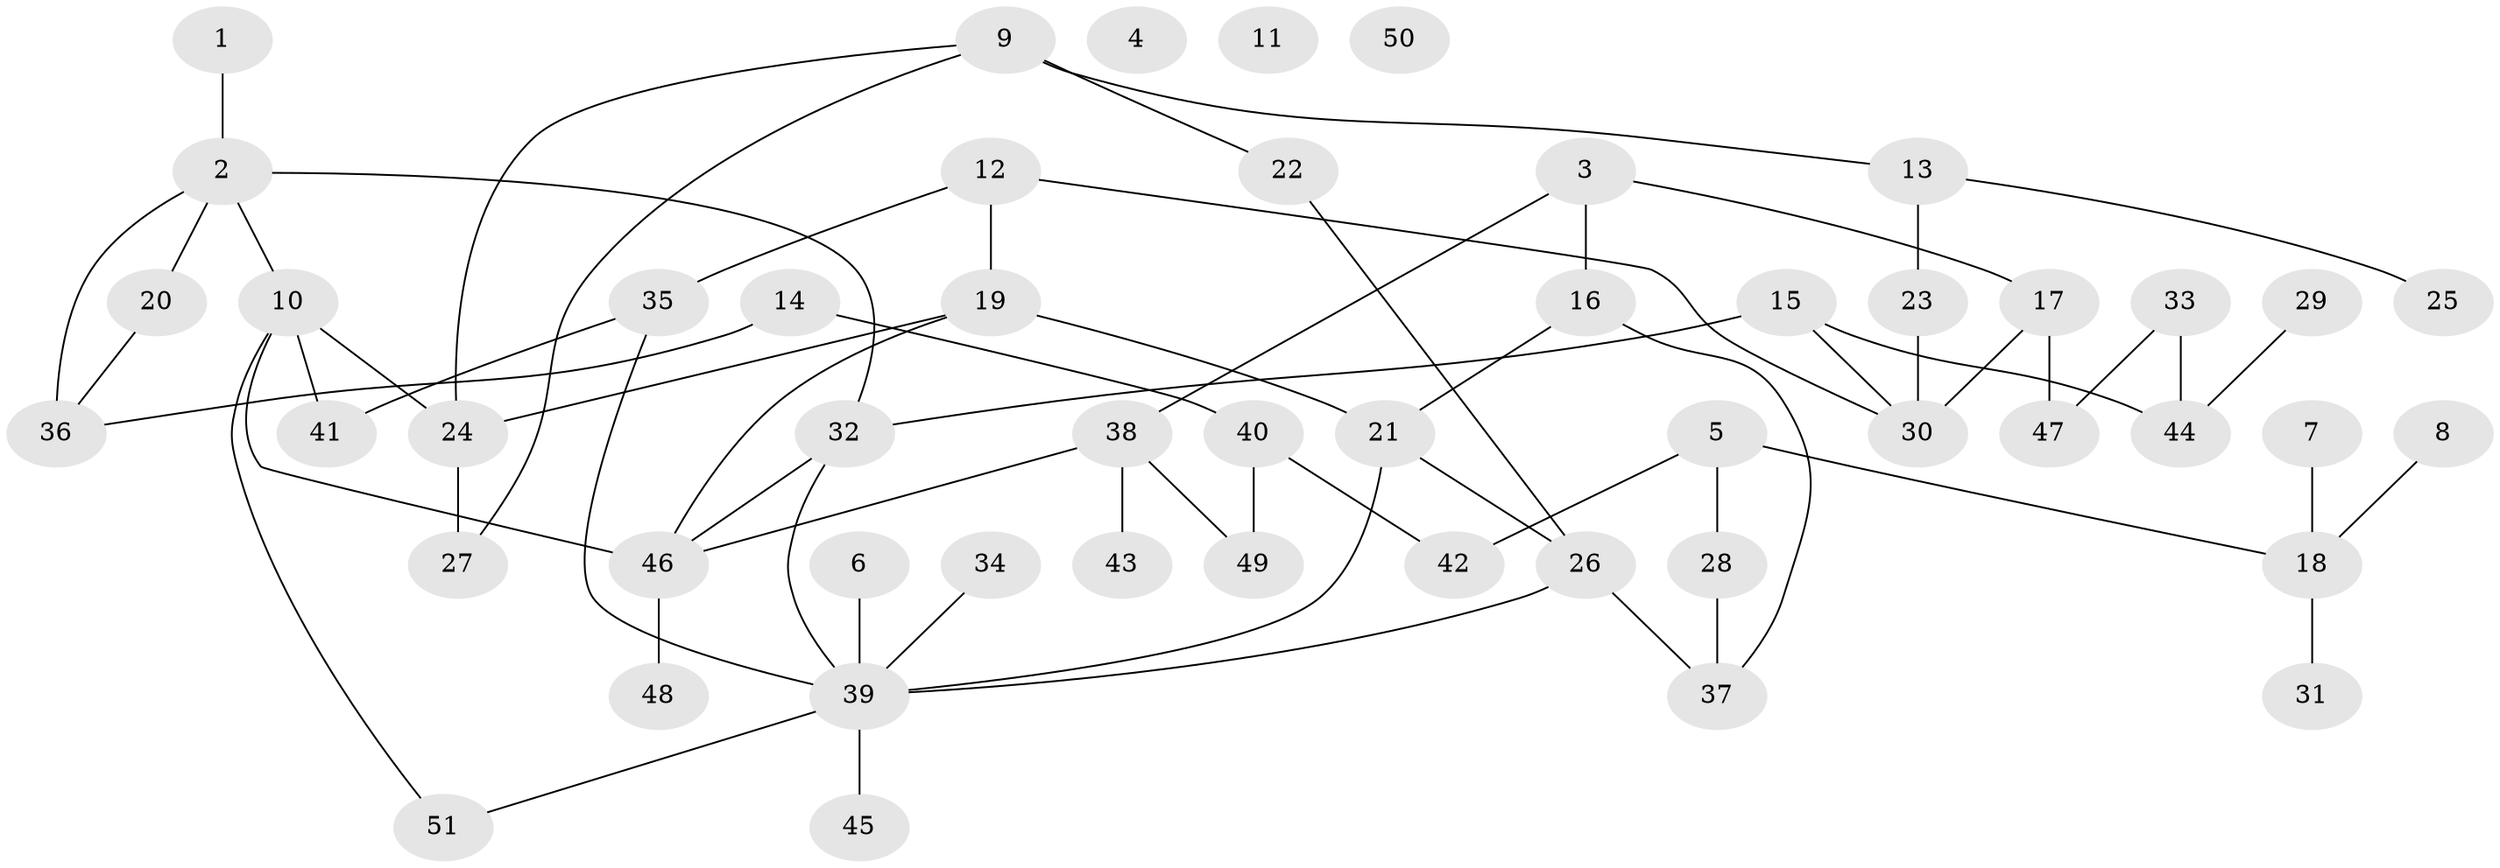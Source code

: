 // coarse degree distribution, {4: 0.1388888888888889, 3: 0.2777777777777778, 0: 0.08333333333333333, 1: 0.25, 8: 0.027777777777777776, 5: 0.05555555555555555, 2: 0.1388888888888889, 9: 0.027777777777777776}
// Generated by graph-tools (version 1.1) at 2025/23/03/03/25 07:23:28]
// undirected, 51 vertices, 65 edges
graph export_dot {
graph [start="1"]
  node [color=gray90,style=filled];
  1;
  2;
  3;
  4;
  5;
  6;
  7;
  8;
  9;
  10;
  11;
  12;
  13;
  14;
  15;
  16;
  17;
  18;
  19;
  20;
  21;
  22;
  23;
  24;
  25;
  26;
  27;
  28;
  29;
  30;
  31;
  32;
  33;
  34;
  35;
  36;
  37;
  38;
  39;
  40;
  41;
  42;
  43;
  44;
  45;
  46;
  47;
  48;
  49;
  50;
  51;
  1 -- 2;
  2 -- 10;
  2 -- 20;
  2 -- 32;
  2 -- 36;
  3 -- 16;
  3 -- 17;
  3 -- 38;
  5 -- 18;
  5 -- 28;
  5 -- 42;
  6 -- 39;
  7 -- 18;
  8 -- 18;
  9 -- 13;
  9 -- 22;
  9 -- 24;
  9 -- 27;
  10 -- 24;
  10 -- 41;
  10 -- 46;
  10 -- 51;
  12 -- 19;
  12 -- 30;
  12 -- 35;
  13 -- 23;
  13 -- 25;
  14 -- 36;
  14 -- 40;
  15 -- 30;
  15 -- 32;
  15 -- 44;
  16 -- 21;
  16 -- 37;
  17 -- 30;
  17 -- 47;
  18 -- 31;
  19 -- 21;
  19 -- 24;
  19 -- 46;
  20 -- 36;
  21 -- 26;
  21 -- 39;
  22 -- 26;
  23 -- 30;
  24 -- 27;
  26 -- 37;
  26 -- 39;
  28 -- 37;
  29 -- 44;
  32 -- 39;
  32 -- 46;
  33 -- 44;
  33 -- 47;
  34 -- 39;
  35 -- 39;
  35 -- 41;
  38 -- 43;
  38 -- 46;
  38 -- 49;
  39 -- 45;
  39 -- 51;
  40 -- 42;
  40 -- 49;
  46 -- 48;
}
